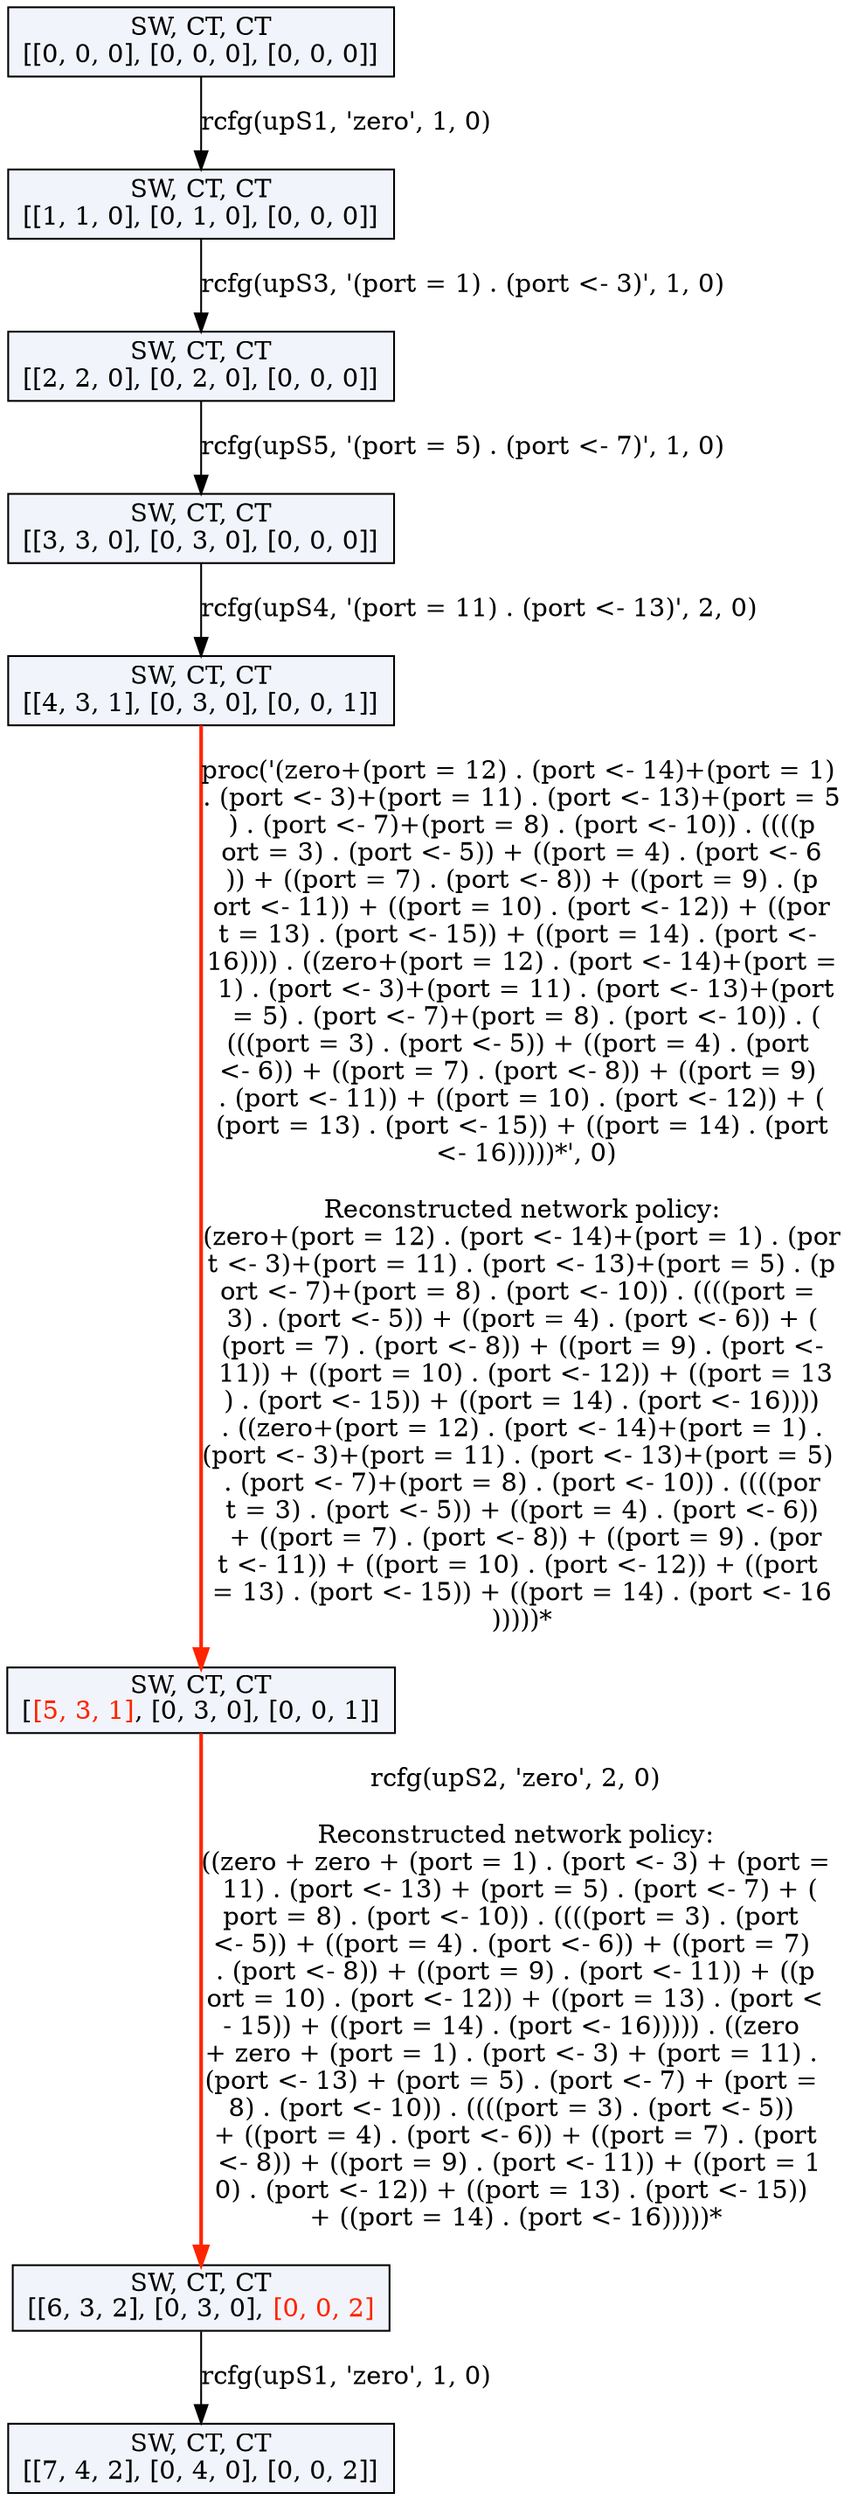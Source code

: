 digraph g {
n0 [label=<SW, CT, CT<br/>[[0, 0, 0], [0, 0, 0], [0, 0, 0]]>, shape=rectangle, style=filled, fillcolor="#F2F4FB"];
n1 [label=<SW, CT, CT<br/>[[1, 1, 0], [0, 1, 0], [0, 0, 0]]>, shape=rectangle, style=filled, fillcolor="#F2F4FB"];
n0 -> n1 [label="rcfg(upS1, 'zero', 1, 0)", color="#000000", penwidth=1.0];
n2 [label=<SW, CT, CT<br/>[[2, 2, 0], [0, 2, 0], [0, 0, 0]]>, shape=rectangle, style=filled, fillcolor="#F2F4FB"];
n1 -> n2 [label="rcfg(upS3, '(port = 1) . (port <- 3)', 1, 0)", color="#000000", penwidth=1.0];
n3 [label=<SW, CT, CT<br/>[[3, 3, 0], [0, 3, 0], [0, 0, 0]]>, shape=rectangle, style=filled, fillcolor="#F2F4FB"];
n2 -> n3 [label="rcfg(upS5, '(port = 5) . (port <- 7)', 1, 0)", color="#000000", penwidth=1.0];
n4 [label=<SW, CT, CT<br/>[[4, 3, 1], [0, 3, 0], [0, 0, 1]]>, shape=rectangle, style=filled, fillcolor="#F2F4FB"];
n3 -> n4 [label="rcfg(upS4, '(port = 11) . (port <- 13)', 2, 0)", color="#000000", penwidth=1.0];
n5 [label=<SW, CT, CT<br/>[<font color="#FF2400">[5, 3, 1]</font>, [0, 3, 0], [0, 0, 1]]>, shape=rectangle, style=filled, fillcolor="#F2F4FB"];
n4 -> n5 [label="proc('(zero+(port = 12) . (port <- 14)+(port = 1) 
. (port <- 3)+(port = 11) . (port <- 13)+(port = 5
) . (port <- 7)+(port = 8) . (port <- 10)) . ((((p
ort = 3) . (port <- 5)) + ((port = 4) . (port <- 6
)) + ((port = 7) . (port <- 8)) + ((port = 9) . (p
ort <- 11)) + ((port = 10) . (port <- 12)) + ((por
t = 13) . (port <- 15)) + ((port = 14) . (port <- 
16)))) . ((zero+(port = 12) . (port <- 14)+(port =
 1) . (port <- 3)+(port = 11) . (port <- 13)+(port
 = 5) . (port <- 7)+(port = 8) . (port <- 10)) . (
(((port = 3) . (port <- 5)) + ((port = 4) . (port 
<- 6)) + ((port = 7) . (port <- 8)) + ((port = 9) 
. (port <- 11)) + ((port = 10) . (port <- 12)) + (
(port = 13) . (port <- 15)) + ((port = 14) . (port
 <- 16)))))*', 0)

Reconstructed network policy:
(zero+(port = 12) . (port <- 14)+(port = 1) . (por
t <- 3)+(port = 11) . (port <- 13)+(port = 5) . (p
ort <- 7)+(port = 8) . (port <- 10)) . ((((port = 
3) . (port <- 5)) + ((port = 4) . (port <- 6)) + (
(port = 7) . (port <- 8)) + ((port = 9) . (port <-
 11)) + ((port = 10) . (port <- 12)) + ((port = 13
) . (port <- 15)) + ((port = 14) . (port <- 16))))
 . ((zero+(port = 12) . (port <- 14)+(port = 1) . 
(port <- 3)+(port = 11) . (port <- 13)+(port = 5) 
. (port <- 7)+(port = 8) . (port <- 10)) . ((((por
t = 3) . (port <- 5)) + ((port = 4) . (port <- 6))
 + ((port = 7) . (port <- 8)) + ((port = 9) . (por
t <- 11)) + ((port = 10) . (port <- 12)) + ((port 
= 13) . (port <- 15)) + ((port = 14) . (port <- 16
)))))*", color="#FF2400", penwidth=2.0];
n6 [label=<SW, CT, CT<br/>[[6, 3, 2], [0, 3, 0], <font color="#FF2400">[0, 0, 2]</font>]>, shape=rectangle, style=filled, fillcolor="#F2F4FB"];
n5 -> n6 [label="rcfg(upS2, 'zero', 2, 0)

Reconstructed network policy:
((zero + zero + (port = 1) . (port <- 3) + (port =
 11) . (port <- 13) + (port = 5) . (port <- 7) + (
port = 8) . (port <- 10)) . ((((port = 3) . (port 
<- 5)) + ((port = 4) . (port <- 6)) + ((port = 7) 
. (port <- 8)) + ((port = 9) . (port <- 11)) + ((p
ort = 10) . (port <- 12)) + ((port = 13) . (port <
- 15)) + ((port = 14) . (port <- 16))))) . ((zero 
+ zero + (port = 1) . (port <- 3) + (port = 11) . 
(port <- 13) + (port = 5) . (port <- 7) + (port = 
8) . (port <- 10)) . ((((port = 3) . (port <- 5)) 
+ ((port = 4) . (port <- 6)) + ((port = 7) . (port
 <- 8)) + ((port = 9) . (port <- 11)) + ((port = 1
0) . (port <- 12)) + ((port = 13) . (port <- 15)) 
+ ((port = 14) . (port <- 16)))))*", color="#FF2400", penwidth=2.0];
n7 [label=<SW, CT, CT<br/>[[7, 4, 2], [0, 4, 0], [0, 0, 2]]>, shape=rectangle, style=filled, fillcolor="#F2F4FB"];
n6 -> n7 [label="rcfg(upS1, 'zero', 1, 0)", color="#000000", penwidth=1.0];
}